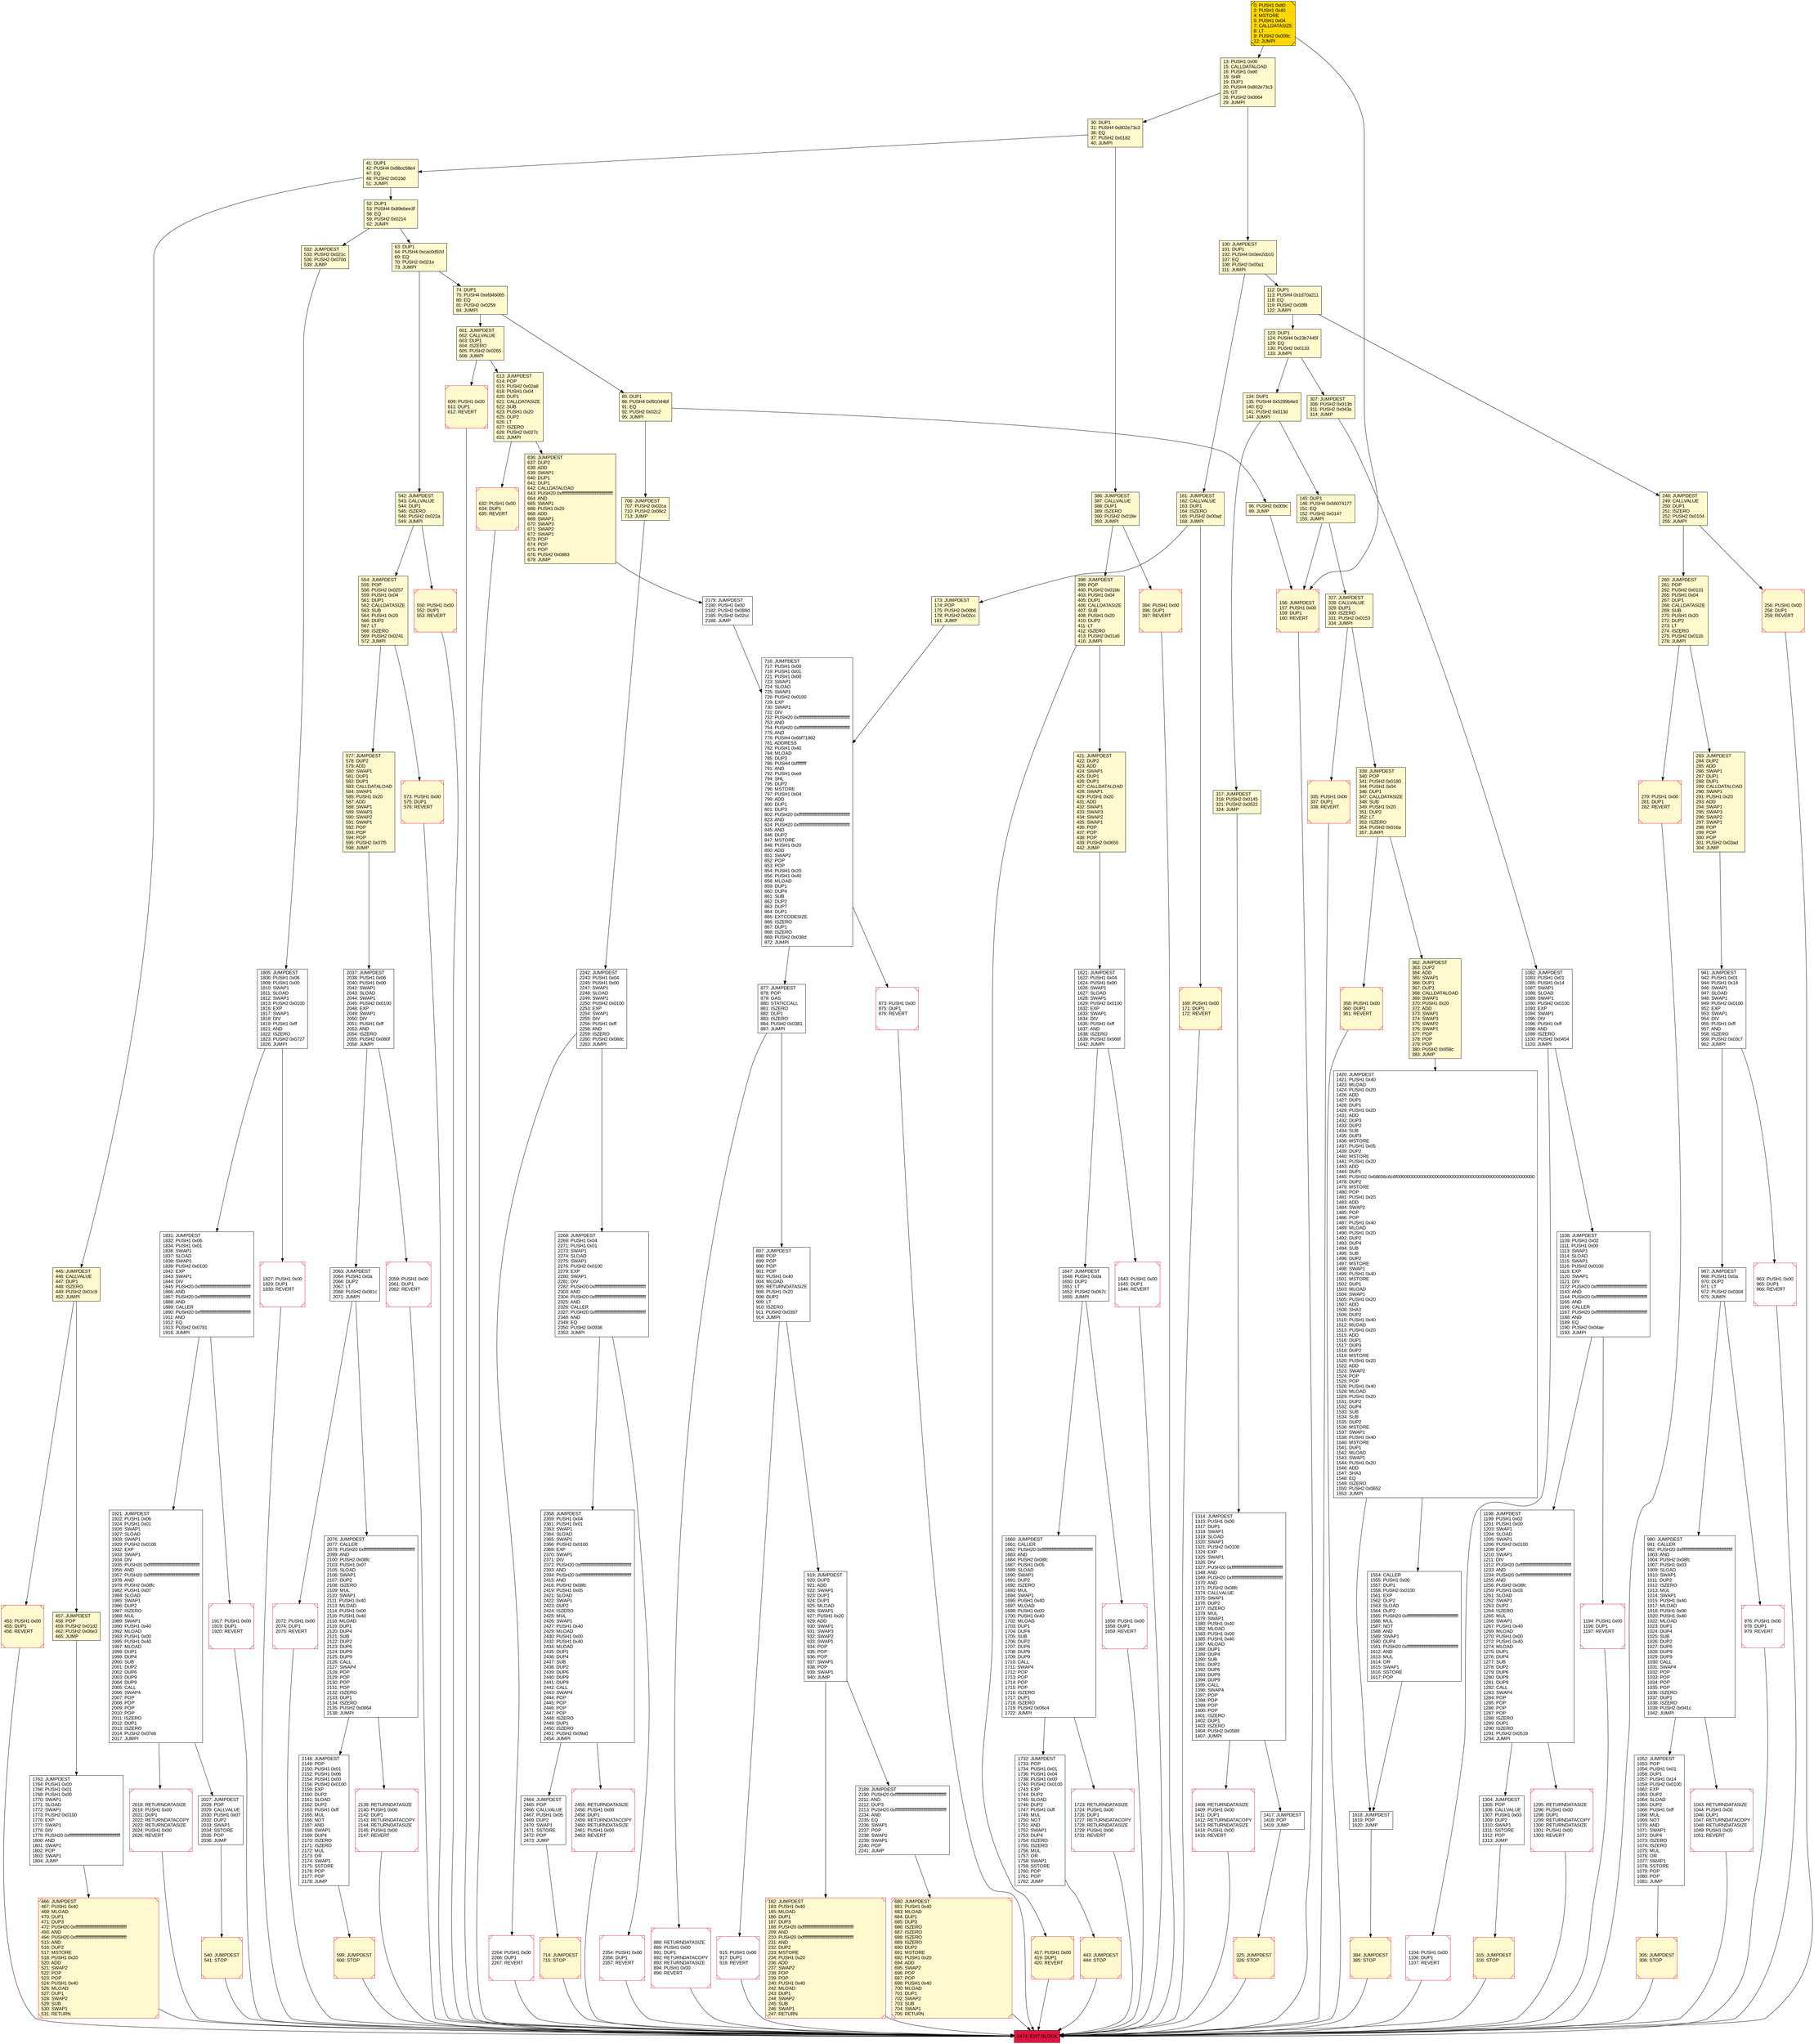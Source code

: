digraph G {
bgcolor=transparent rankdir=UD;
node [shape=box style=filled color=black fillcolor=white fontname=arial fontcolor=black];
417 [label="417: PUSH1 0x00\l419: DUP1\l420: REVERT\l" fillcolor=lemonchiffon shape=Msquare color=crimson ];
636 [label="636: JUMPDEST\l637: DUP2\l638: ADD\l639: SWAP1\l640: DUP1\l641: DUP1\l642: CALLDATALOAD\l643: PUSH20 0xffffffffffffffffffffffffffffffffffffffff\l664: AND\l665: SWAP1\l666: PUSH1 0x20\l668: ADD\l669: SWAP1\l670: SWAP3\l671: SWAP2\l672: SWAP1\l673: POP\l674: POP\l675: POP\l676: PUSH2 0x0883\l679: JUMP\l" fillcolor=lemonchiffon ];
2063 [label="2063: JUMPDEST\l2064: PUSH1 0x0a\l2066: DUP2\l2067: LT\l2068: PUSH2 0x081c\l2071: JUMPI\l" ];
169 [label="169: PUSH1 0x00\l171: DUP1\l172: REVERT\l" fillcolor=lemonchiffon shape=Msquare color=crimson ];
1043 [label="1043: RETURNDATASIZE\l1044: PUSH1 0x00\l1046: DUP1\l1047: RETURNDATACOPY\l1048: RETURNDATASIZE\l1049: PUSH1 0x00\l1051: REVERT\l" shape=Msquare color=crimson ];
716 [label="716: JUMPDEST\l717: PUSH1 0x00\l719: PUSH1 0x01\l721: PUSH1 0x00\l723: SWAP1\l724: SLOAD\l725: SWAP1\l726: PUSH2 0x0100\l729: EXP\l730: SWAP1\l731: DIV\l732: PUSH20 0xffffffffffffffffffffffffffffffffffffffff\l753: AND\l754: PUSH20 0xffffffffffffffffffffffffffffffffffffffff\l775: AND\l776: PUSH4 0x6bf71982\l781: ADDRESS\l782: PUSH1 0x40\l784: MLOAD\l785: DUP3\l786: PUSH4 0xffffffff\l791: AND\l792: PUSH1 0xe0\l794: SHL\l795: DUP2\l796: MSTORE\l797: PUSH1 0x04\l799: ADD\l800: DUP1\l801: DUP3\l802: PUSH20 0xffffffffffffffffffffffffffffffffffffffff\l823: AND\l824: PUSH20 0xffffffffffffffffffffffffffffffffffffffff\l845: AND\l846: DUP2\l847: MSTORE\l848: PUSH1 0x20\l850: ADD\l851: SWAP2\l852: POP\l853: POP\l854: PUSH1 0x20\l856: PUSH1 0x40\l858: MLOAD\l859: DUP1\l860: DUP4\l861: SUB\l862: DUP2\l863: DUP7\l864: DUP1\l865: EXTCODESIZE\l866: ISZERO\l867: DUP1\l868: ISZERO\l869: PUSH2 0x036d\l872: JUMPI\l" ];
1194 [label="1194: PUSH1 0x00\l1196: DUP1\l1197: REVERT\l" shape=Msquare color=crimson ];
74 [label="74: DUP1\l75: PUSH4 0xefd46065\l80: EQ\l81: PUSH2 0x0259\l84: JUMPI\l" fillcolor=lemonchiffon ];
398 [label="398: JUMPDEST\l399: POP\l400: PUSH2 0x01bb\l403: PUSH1 0x04\l405: DUP1\l406: CALLDATASIZE\l407: SUB\l408: PUSH1 0x20\l410: DUP2\l411: LT\l412: ISZERO\l413: PUSH2 0x01a5\l416: JUMPI\l" fillcolor=lemonchiffon ];
384 [label="384: JUMPDEST\l385: STOP\l" fillcolor=lemonchiffon shape=Msquare color=crimson ];
877 [label="877: JUMPDEST\l878: POP\l879: GAS\l880: STATICCALL\l881: ISZERO\l882: DUP1\l883: ISZERO\l884: PUSH2 0x0381\l887: JUMPI\l" ];
1295 [label="1295: RETURNDATASIZE\l1296: PUSH1 0x00\l1298: DUP1\l1299: RETURNDATACOPY\l1300: RETURNDATASIZE\l1301: PUSH1 0x00\l1303: REVERT\l" shape=Msquare color=crimson ];
0 [label="0: PUSH1 0x80\l2: PUSH1 0x40\l4: MSTORE\l5: PUSH1 0x04\l7: CALLDATASIZE\l8: LT\l9: PUSH2 0x009c\l12: JUMPI\l" fillcolor=lemonchiffon shape=Msquare fillcolor=gold ];
1314 [label="1314: JUMPDEST\l1315: PUSH1 0x00\l1317: DUP1\l1318: SWAP1\l1319: SLOAD\l1320: SWAP1\l1321: PUSH2 0x0100\l1324: EXP\l1325: SWAP1\l1326: DIV\l1327: PUSH20 0xffffffffffffffffffffffffffffffffffffffff\l1348: AND\l1349: PUSH20 0xffffffffffffffffffffffffffffffffffffffff\l1370: AND\l1371: PUSH2 0x08fc\l1374: CALLVALUE\l1375: SWAP1\l1376: DUP2\l1377: ISZERO\l1378: MUL\l1379: SWAP1\l1380: PUSH1 0x40\l1382: MLOAD\l1383: PUSH1 0x00\l1385: PUSH1 0x40\l1387: MLOAD\l1388: DUP1\l1389: DUP4\l1390: SUB\l1391: DUP2\l1392: DUP6\l1393: DUP9\l1394: DUP9\l1395: CALL\l1396: SWAP4\l1397: POP\l1398: POP\l1399: POP\l1400: POP\l1401: ISZERO\l1402: DUP1\l1403: ISZERO\l1404: PUSH2 0x0589\l1407: JUMPI\l" ];
52 [label="52: DUP1\l53: PUSH4 0x89ebee3f\l58: EQ\l59: PUSH2 0x0214\l62: JUMPI\l" fillcolor=lemonchiffon ];
2268 [label="2268: JUMPDEST\l2269: PUSH1 0x04\l2271: PUSH1 0x01\l2273: SWAP1\l2274: SLOAD\l2275: SWAP1\l2276: PUSH2 0x0100\l2279: EXP\l2280: SWAP1\l2281: DIV\l2282: PUSH20 0xffffffffffffffffffffffffffffffffffffffff\l2303: AND\l2304: PUSH20 0xffffffffffffffffffffffffffffffffffffffff\l2325: AND\l2326: CALLER\l2327: PUSH20 0xffffffffffffffffffffffffffffffffffffffff\l2348: AND\l2349: EQ\l2350: PUSH2 0x0936\l2353: JUMPI\l" ];
967 [label="967: JUMPDEST\l968: PUSH1 0x0a\l970: DUP2\l971: LT\l972: PUSH2 0x03d4\l975: JUMPI\l" ];
1763 [label="1763: JUMPDEST\l1764: PUSH1 0x00\l1766: PUSH1 0x01\l1768: PUSH1 0x00\l1770: SWAP1\l1771: SLOAD\l1772: SWAP1\l1773: PUSH2 0x0100\l1776: EXP\l1777: SWAP1\l1778: DIV\l1779: PUSH20 0xffffffffffffffffffffffffffffffffffffffff\l1800: AND\l1801: SWAP1\l1802: POP\l1803: SWAP1\l1804: JUMP\l" ];
85 [label="85: DUP1\l86: PUSH4 0xf91044bf\l91: EQ\l92: PUSH2 0x02c2\l95: JUMPI\l" fillcolor=lemonchiffon ];
1304 [label="1304: JUMPDEST\l1305: POP\l1306: CALLVALUE\l1307: PUSH1 0x03\l1309: DUP2\l1310: SWAP1\l1311: SSTORE\l1312: POP\l1313: JUMP\l" ];
13 [label="13: PUSH1 0x00\l15: CALLDATALOAD\l16: PUSH1 0xe0\l18: SHR\l19: DUP1\l20: PUSH4 0x802e73c3\l25: GT\l26: PUSH2 0x0064\l29: JUMPI\l" fillcolor=lemonchiffon ];
2076 [label="2076: JUMPDEST\l2077: CALLER\l2078: PUSH20 0xffffffffffffffffffffffffffffffffffffffff\l2099: AND\l2100: PUSH2 0x08fc\l2103: PUSH1 0x07\l2105: SLOAD\l2106: SWAP1\l2107: DUP2\l2108: ISZERO\l2109: MUL\l2110: SWAP1\l2111: PUSH1 0x40\l2113: MLOAD\l2114: PUSH1 0x00\l2116: PUSH1 0x40\l2118: MLOAD\l2119: DUP1\l2120: DUP4\l2121: SUB\l2122: DUP2\l2123: DUP6\l2124: DUP9\l2125: DUP9\l2126: CALL\l2127: SWAP4\l2128: POP\l2129: POP\l2130: POP\l2131: POP\l2132: ISZERO\l2133: DUP1\l2134: ISZERO\l2135: PUSH2 0x0864\l2138: JUMPI\l" ];
386 [label="386: JUMPDEST\l387: CALLVALUE\l388: DUP1\l389: ISZERO\l390: PUSH2 0x018e\l393: JUMPI\l" fillcolor=lemonchiffon ];
394 [label="394: PUSH1 0x00\l396: DUP1\l397: REVERT\l" fillcolor=lemonchiffon shape=Msquare color=crimson ];
1805 [label="1805: JUMPDEST\l1806: PUSH1 0x06\l1808: PUSH1 0x00\l1810: SWAP1\l1811: SLOAD\l1812: SWAP1\l1813: PUSH2 0x0100\l1816: EXP\l1817: SWAP1\l1818: DIV\l1819: PUSH1 0xff\l1821: AND\l1822: ISZERO\l1823: PUSH2 0x0727\l1826: JUMPI\l" ];
1198 [label="1198: JUMPDEST\l1199: PUSH1 0x02\l1201: PUSH1 0x00\l1203: SWAP1\l1204: SLOAD\l1205: SWAP1\l1206: PUSH2 0x0100\l1209: EXP\l1210: SWAP1\l1211: DIV\l1212: PUSH20 0xffffffffffffffffffffffffffffffffffffffff\l1233: AND\l1234: PUSH20 0xffffffffffffffffffffffffffffffffffffffff\l1255: AND\l1256: PUSH2 0x08fc\l1259: PUSH1 0x03\l1261: SLOAD\l1262: SWAP1\l1263: DUP2\l1264: ISZERO\l1265: MUL\l1266: SWAP1\l1267: PUSH1 0x40\l1269: MLOAD\l1270: PUSH1 0x00\l1272: PUSH1 0x40\l1274: MLOAD\l1275: DUP1\l1276: DUP4\l1277: SUB\l1278: DUP2\l1279: DUP6\l1280: DUP9\l1281: DUP9\l1282: CALL\l1283: SWAP4\l1284: POP\l1285: POP\l1286: POP\l1287: POP\l1288: ISZERO\l1289: DUP1\l1290: ISZERO\l1291: PUSH2 0x0518\l1294: JUMPI\l" ];
443 [label="443: JUMPDEST\l444: STOP\l" fillcolor=lemonchiffon shape=Msquare color=crimson ];
915 [label="915: PUSH1 0x00\l917: DUP1\l918: REVERT\l" shape=Msquare color=crimson ];
1660 [label="1660: JUMPDEST\l1661: CALLER\l1662: PUSH20 0xffffffffffffffffffffffffffffffffffffffff\l1683: AND\l1684: PUSH2 0x08fc\l1687: PUSH1 0x05\l1689: SLOAD\l1690: SWAP1\l1691: DUP2\l1692: ISZERO\l1693: MUL\l1694: SWAP1\l1695: PUSH1 0x40\l1697: MLOAD\l1698: PUSH1 0x00\l1700: PUSH1 0x40\l1702: MLOAD\l1703: DUP1\l1704: DUP4\l1705: SUB\l1706: DUP2\l1707: DUP6\l1708: DUP9\l1709: DUP9\l1710: CALL\l1711: SWAP4\l1712: POP\l1713: POP\l1714: POP\l1715: POP\l1716: ISZERO\l1717: DUP1\l1718: ISZERO\l1719: PUSH2 0x06c4\l1722: JUMPI\l" ];
601 [label="601: JUMPDEST\l602: CALLVALUE\l603: DUP1\l604: ISZERO\l605: PUSH2 0x0265\l608: JUMPI\l" fillcolor=lemonchiffon ];
362 [label="362: JUMPDEST\l363: DUP2\l364: ADD\l365: SWAP1\l366: DUP1\l367: DUP1\l368: CALLDATALOAD\l369: SWAP1\l370: PUSH1 0x20\l372: ADD\l373: SWAP1\l374: SWAP3\l375: SWAP2\l376: SWAP1\l377: POP\l378: POP\l379: POP\l380: PUSH2 0x058c\l383: JUMP\l" fillcolor=lemonchiffon ];
1621 [label="1621: JUMPDEST\l1622: PUSH1 0x04\l1624: PUSH1 0x00\l1626: SWAP1\l1627: SLOAD\l1628: SWAP1\l1629: PUSH2 0x0100\l1632: EXP\l1633: SWAP1\l1634: DIV\l1635: PUSH1 0xff\l1637: AND\l1638: ISZERO\l1639: PUSH2 0x066f\l1642: JUMPI\l" ];
1921 [label="1921: JUMPDEST\l1922: PUSH1 0x06\l1924: PUSH1 0x01\l1926: SWAP1\l1927: SLOAD\l1928: SWAP1\l1929: PUSH2 0x0100\l1932: EXP\l1933: SWAP1\l1934: DIV\l1935: PUSH20 0xffffffffffffffffffffffffffffffffffffffff\l1956: AND\l1957: PUSH20 0xffffffffffffffffffffffffffffffffffffffff\l1978: AND\l1979: PUSH2 0x08fc\l1982: PUSH1 0x07\l1984: SLOAD\l1985: SWAP1\l1986: DUP2\l1987: ISZERO\l1988: MUL\l1989: SWAP1\l1990: PUSH1 0x40\l1992: MLOAD\l1993: PUSH1 0x00\l1995: PUSH1 0x40\l1997: MLOAD\l1998: DUP1\l1999: DUP4\l2000: SUB\l2001: DUP2\l2002: DUP6\l2003: DUP9\l2004: DUP9\l2005: CALL\l2006: SWAP4\l2007: POP\l2008: POP\l2009: POP\l2010: POP\l2011: ISZERO\l2012: DUP1\l2013: ISZERO\l2014: PUSH2 0x07eb\l2017: JUMPI\l" ];
260 [label="260: JUMPDEST\l261: POP\l262: PUSH2 0x0131\l265: PUSH1 0x04\l267: DUP1\l268: CALLDATASIZE\l269: SUB\l270: PUSH1 0x20\l272: DUP2\l273: LT\l274: ISZERO\l275: PUSH2 0x011b\l278: JUMPI\l" fillcolor=lemonchiffon ];
2139 [label="2139: RETURNDATASIZE\l2140: PUSH1 0x00\l2142: DUP1\l2143: RETURNDATACOPY\l2144: RETURNDATASIZE\l2145: PUSH1 0x00\l2147: REVERT\l" shape=Msquare color=crimson ];
897 [label="897: JUMPDEST\l898: POP\l899: POP\l900: POP\l901: POP\l902: PUSH1 0x40\l904: MLOAD\l905: RETURNDATASIZE\l906: PUSH1 0x20\l908: DUP2\l909: LT\l910: ISZERO\l911: PUSH2 0x0397\l914: JUMPI\l" ];
283 [label="283: JUMPDEST\l284: DUP2\l285: ADD\l286: SWAP1\l287: DUP1\l288: DUP1\l289: CALLDATALOAD\l290: SWAP1\l291: PUSH1 0x20\l293: ADD\l294: SWAP1\l295: SWAP3\l296: SWAP2\l297: SWAP1\l298: POP\l299: POP\l300: POP\l301: PUSH2 0x03ad\l304: JUMP\l" fillcolor=lemonchiffon ];
2242 [label="2242: JUMPDEST\l2243: PUSH1 0x04\l2245: PUSH1 0x00\l2247: SWAP1\l2248: SLOAD\l2249: SWAP1\l2250: PUSH2 0x0100\l2253: EXP\l2254: SWAP1\l2255: DIV\l2256: PUSH1 0xff\l2258: AND\l2259: ISZERO\l2260: PUSH2 0x08dc\l2263: JUMPI\l" ];
2189 [label="2189: JUMPDEST\l2190: PUSH20 0xffffffffffffffffffffffffffffffffffffffff\l2211: AND\l2212: DUP3\l2213: PUSH20 0xffffffffffffffffffffffffffffffffffffffff\l2234: AND\l2235: EQ\l2236: SWAP1\l2237: POP\l2238: SWAP2\l2239: SWAP1\l2240: POP\l2241: JUMP\l" ];
1082 [label="1082: JUMPDEST\l1083: PUSH1 0x01\l1085: PUSH1 0x14\l1087: SWAP1\l1088: SLOAD\l1089: SWAP1\l1090: PUSH2 0x0100\l1093: EXP\l1094: SWAP1\l1095: DIV\l1096: PUSH1 0xff\l1098: AND\l1099: ISZERO\l1100: PUSH2 0x0454\l1103: JUMPI\l" ];
123 [label="123: DUP1\l124: PUSH4 0x23b7445f\l129: EQ\l130: PUSH2 0x0133\l133: JUMPI\l" fillcolor=lemonchiffon ];
714 [label="714: JUMPDEST\l715: STOP\l" fillcolor=lemonchiffon shape=Msquare color=crimson ];
706 [label="706: JUMPDEST\l707: PUSH2 0x02ca\l710: PUSH2 0x08c2\l713: JUMP\l" fillcolor=lemonchiffon ];
963 [label="963: PUSH1 0x00\l965: DUP1\l966: REVERT\l" shape=Msquare color=crimson ];
248 [label="248: JUMPDEST\l249: CALLVALUE\l250: DUP1\l251: ISZERO\l252: PUSH2 0x0104\l255: JUMPI\l" fillcolor=lemonchiffon ];
888 [label="888: RETURNDATASIZE\l889: PUSH1 0x00\l891: DUP1\l892: RETURNDATACOPY\l893: RETURNDATASIZE\l894: PUSH1 0x00\l896: REVERT\l" shape=Msquare color=crimson ];
453 [label="453: PUSH1 0x00\l455: DUP1\l456: REVERT\l" fillcolor=lemonchiffon shape=Msquare color=crimson ];
161 [label="161: JUMPDEST\l162: CALLVALUE\l163: DUP1\l164: ISZERO\l165: PUSH2 0x00ad\l168: JUMPI\l" fillcolor=lemonchiffon ];
554 [label="554: JUMPDEST\l555: POP\l556: PUSH2 0x0257\l559: PUSH1 0x04\l561: DUP1\l562: CALLDATASIZE\l563: SUB\l564: PUSH1 0x20\l566: DUP2\l567: LT\l568: ISZERO\l569: PUSH2 0x0241\l572: JUMPI\l" fillcolor=lemonchiffon ];
134 [label="134: DUP1\l135: PUSH4 0x5289b4e3\l140: EQ\l141: PUSH2 0x013d\l144: JUMPI\l" fillcolor=lemonchiffon ];
919 [label="919: JUMPDEST\l920: DUP2\l921: ADD\l922: SWAP1\l923: DUP1\l924: DUP1\l925: MLOAD\l926: SWAP1\l927: PUSH1 0x20\l929: ADD\l930: SWAP1\l931: SWAP3\l932: SWAP2\l933: SWAP1\l934: POP\l935: POP\l936: POP\l937: SWAP1\l938: POP\l939: SWAP1\l940: JUMP\l" ];
976 [label="976: PUSH1 0x00\l978: DUP1\l979: REVERT\l" shape=Msquare color=crimson ];
1618 [label="1618: JUMPDEST\l1619: POP\l1620: JUMP\l" ];
457 [label="457: JUMPDEST\l458: POP\l459: PUSH2 0x01d2\l462: PUSH2 0x06e3\l465: JUMP\l" fillcolor=lemonchiffon ];
2264 [label="2264: PUSH1 0x00\l2266: DUP1\l2267: REVERT\l" shape=Msquare color=crimson ];
2027 [label="2027: JUMPDEST\l2028: POP\l2029: CALLVALUE\l2030: PUSH1 0x07\l2032: DUP2\l2033: SWAP1\l2034: SSTORE\l2035: POP\l2036: JUMP\l" ];
542 [label="542: JUMPDEST\l543: CALLVALUE\l544: DUP1\l545: ISZERO\l546: PUSH2 0x022a\l549: JUMPI\l" fillcolor=lemonchiffon ];
466 [label="466: JUMPDEST\l467: PUSH1 0x40\l469: MLOAD\l470: DUP1\l471: DUP3\l472: PUSH20 0xffffffffffffffffffffffffffffffffffffffff\l493: AND\l494: PUSH20 0xffffffffffffffffffffffffffffffffffffffff\l515: AND\l516: DUP2\l517: MSTORE\l518: PUSH1 0x20\l520: ADD\l521: SWAP2\l522: POP\l523: POP\l524: PUSH1 0x40\l526: MLOAD\l527: DUP1\l528: SWAP2\l529: SUB\l530: SWAP1\l531: RETURN\l" fillcolor=lemonchiffon shape=Msquare color=crimson ];
1827 [label="1827: PUSH1 0x00\l1829: DUP1\l1830: REVERT\l" shape=Msquare color=crimson ];
550 [label="550: PUSH1 0x00\l552: DUP1\l553: REVERT\l" fillcolor=lemonchiffon shape=Msquare color=crimson ];
540 [label="540: JUMPDEST\l541: STOP\l" fillcolor=lemonchiffon shape=Msquare color=crimson ];
2179 [label="2179: JUMPDEST\l2180: PUSH1 0x00\l2182: PUSH2 0x088d\l2185: PUSH2 0x02cc\l2188: JUMP\l" ];
1831 [label="1831: JUMPDEST\l1832: PUSH1 0x06\l1834: PUSH1 0x01\l1836: SWAP1\l1837: SLOAD\l1838: SWAP1\l1839: PUSH2 0x0100\l1842: EXP\l1843: SWAP1\l1844: DIV\l1845: PUSH20 0xffffffffffffffffffffffffffffffffffffffff\l1866: AND\l1867: PUSH20 0xffffffffffffffffffffffffffffffffffffffff\l1888: AND\l1889: CALLER\l1890: PUSH20 0xffffffffffffffffffffffffffffffffffffffff\l1911: AND\l1912: EQ\l1913: PUSH2 0x0781\l1916: JUMPI\l" ];
2455 [label="2455: RETURNDATASIZE\l2456: PUSH1 0x00\l2458: DUP1\l2459: RETURNDATACOPY\l2460: RETURNDATASIZE\l2461: PUSH1 0x00\l2463: REVERT\l" shape=Msquare color=crimson ];
307 [label="307: JUMPDEST\l308: PUSH2 0x013b\l311: PUSH2 0x043a\l314: JUMP\l" fillcolor=lemonchiffon ];
2354 [label="2354: PUSH1 0x00\l2356: DUP1\l2357: REVERT\l" shape=Msquare color=crimson ];
680 [label="680: JUMPDEST\l681: PUSH1 0x40\l683: MLOAD\l684: DUP1\l685: DUP3\l686: ISZERO\l687: ISZERO\l688: ISZERO\l689: ISZERO\l690: DUP2\l691: MSTORE\l692: PUSH1 0x20\l694: ADD\l695: SWAP2\l696: POP\l697: POP\l698: PUSH1 0x40\l700: MLOAD\l701: DUP1\l702: SWAP2\l703: SUB\l704: SWAP1\l705: RETURN\l" fillcolor=lemonchiffon shape=Msquare color=crimson ];
1420 [label="1420: JUMPDEST\l1421: PUSH1 0x40\l1423: MLOAD\l1424: PUSH1 0x20\l1426: ADD\l1427: DUP1\l1428: DUP1\l1429: PUSH1 0x20\l1431: ADD\l1432: DUP3\l1433: DUP2\l1434: SUB\l1435: DUP3\l1436: MSTORE\l1437: PUSH1 0x05\l1439: DUP2\l1440: MSTORE\l1441: PUSH1 0x20\l1443: ADD\l1444: DUP1\l1445: PUSH32 0x68656c6c6f000000000000000000000000000000000000000000000000000000\l1478: DUP2\l1479: MSTORE\l1480: POP\l1481: PUSH1 0x20\l1483: ADD\l1484: SWAP2\l1485: POP\l1486: POP\l1487: PUSH1 0x40\l1489: MLOAD\l1490: PUSH1 0x20\l1492: DUP2\l1493: DUP4\l1494: SUB\l1495: SUB\l1496: DUP2\l1497: MSTORE\l1498: SWAP1\l1499: PUSH1 0x40\l1501: MSTORE\l1502: DUP1\l1503: MLOAD\l1504: SWAP1\l1505: PUSH1 0x20\l1507: ADD\l1508: SHA3\l1509: DUP2\l1510: PUSH1 0x40\l1512: MLOAD\l1513: PUSH1 0x20\l1515: ADD\l1516: DUP1\l1517: DUP3\l1518: DUP2\l1519: MSTORE\l1520: PUSH1 0x20\l1522: ADD\l1523: SWAP2\l1524: POP\l1525: POP\l1526: PUSH1 0x40\l1528: MLOAD\l1529: PUSH1 0x20\l1531: DUP2\l1532: DUP4\l1533: SUB\l1534: SUB\l1535: DUP2\l1536: MSTORE\l1537: SWAP1\l1538: PUSH1 0x40\l1540: MSTORE\l1541: DUP1\l1542: MLOAD\l1543: SWAP1\l1544: PUSH1 0x20\l1546: ADD\l1547: SHA3\l1548: EQ\l1549: ISZERO\l1550: PUSH2 0x0652\l1553: JUMPI\l" ];
156 [label="156: JUMPDEST\l157: PUSH1 0x00\l159: DUP1\l160: REVERT\l" fillcolor=lemonchiffon shape=Msquare color=crimson ];
1408 [label="1408: RETURNDATASIZE\l1409: PUSH1 0x00\l1411: DUP1\l1412: RETURNDATACOPY\l1413: RETURNDATASIZE\l1414: PUSH1 0x00\l1416: REVERT\l" shape=Msquare color=crimson ];
573 [label="573: PUSH1 0x00\l575: DUP1\l576: REVERT\l" fillcolor=lemonchiffon shape=Msquare color=crimson ];
1554 [label="1554: CALLER\l1555: PUSH1 0x00\l1557: DUP1\l1558: PUSH2 0x0100\l1561: EXP\l1562: DUP2\l1563: SLOAD\l1564: DUP2\l1565: PUSH20 0xffffffffffffffffffffffffffffffffffffffff\l1586: MUL\l1587: NOT\l1588: AND\l1589: SWAP1\l1590: DUP4\l1591: PUSH20 0xffffffffffffffffffffffffffffffffffffffff\l1612: AND\l1613: MUL\l1614: OR\l1615: SWAP1\l1616: SSTORE\l1617: POP\l" ];
100 [label="100: JUMPDEST\l101: DUP1\l102: PUSH4 0x0ee2cb10\l107: EQ\l108: PUSH2 0x00a1\l111: JUMPI\l" fillcolor=lemonchiffon ];
145 [label="145: DUP1\l146: PUSH4 0x56074177\l151: EQ\l152: PUSH2 0x0147\l155: JUMPI\l" fillcolor=lemonchiffon ];
1723 [label="1723: RETURNDATASIZE\l1724: PUSH1 0x00\l1726: DUP1\l1727: RETURNDATACOPY\l1728: RETURNDATASIZE\l1729: PUSH1 0x00\l1731: REVERT\l" shape=Msquare color=crimson ];
256 [label="256: PUSH1 0x00\l258: DUP1\l259: REVERT\l" fillcolor=lemonchiffon shape=Msquare color=crimson ];
1647 [label="1647: JUMPDEST\l1648: PUSH1 0x0a\l1650: DUP2\l1651: LT\l1652: PUSH2 0x067c\l1655: JUMPI\l" ];
305 [label="305: JUMPDEST\l306: STOP\l" fillcolor=lemonchiffon shape=Msquare color=crimson ];
2474 [label="2474: EXIT BLOCK\l" fillcolor=crimson ];
2059 [label="2059: PUSH1 0x00\l2061: DUP1\l2062: REVERT\l" shape=Msquare color=crimson ];
421 [label="421: JUMPDEST\l422: DUP2\l423: ADD\l424: SWAP1\l425: DUP1\l426: DUP1\l427: CALLDATALOAD\l428: SWAP1\l429: PUSH1 0x20\l431: ADD\l432: SWAP1\l433: SWAP3\l434: SWAP2\l435: SWAP1\l436: POP\l437: POP\l438: POP\l439: PUSH2 0x0655\l442: JUMP\l" fillcolor=lemonchiffon ];
445 [label="445: JUMPDEST\l446: CALLVALUE\l447: DUP1\l448: ISZERO\l449: PUSH2 0x01c9\l452: JUMPI\l" fillcolor=lemonchiffon ];
1417 [label="1417: JUMPDEST\l1418: POP\l1419: JUMP\l" ];
315 [label="315: JUMPDEST\l316: STOP\l" fillcolor=lemonchiffon shape=Msquare color=crimson ];
339 [label="339: JUMPDEST\l340: POP\l341: PUSH2 0x0180\l344: PUSH1 0x04\l346: DUP1\l347: CALLDATASIZE\l348: SUB\l349: PUSH1 0x20\l351: DUP2\l352: LT\l353: ISZERO\l354: PUSH2 0x016a\l357: JUMPI\l" fillcolor=lemonchiffon ];
279 [label="279: PUSH1 0x00\l281: DUP1\l282: REVERT\l" fillcolor=lemonchiffon shape=Msquare color=crimson ];
2072 [label="2072: PUSH1 0x00\l2074: DUP1\l2075: REVERT\l" shape=Msquare color=crimson ];
327 [label="327: JUMPDEST\l328: CALLVALUE\l329: DUP1\l330: ISZERO\l331: PUSH2 0x0153\l334: JUMPI\l" fillcolor=lemonchiffon ];
96 [label="96: PUSH2 0x009c\l99: JUMP\l" fillcolor=lemonchiffon ];
609 [label="609: PUSH1 0x00\l611: DUP1\l612: REVERT\l" fillcolor=lemonchiffon shape=Msquare color=crimson ];
532 [label="532: JUMPDEST\l533: PUSH2 0x021c\l536: PUSH2 0x070d\l539: JUMP\l" fillcolor=lemonchiffon ];
577 [label="577: JUMPDEST\l578: DUP2\l579: ADD\l580: SWAP1\l581: DUP1\l582: DUP1\l583: CALLDATALOAD\l584: SWAP1\l585: PUSH1 0x20\l587: ADD\l588: SWAP1\l589: SWAP3\l590: SWAP2\l591: SWAP1\l592: POP\l593: POP\l594: POP\l595: PUSH2 0x07f5\l598: JUMP\l" fillcolor=lemonchiffon ];
599 [label="599: JUMPDEST\l600: STOP\l" fillcolor=lemonchiffon shape=Msquare color=crimson ];
2464 [label="2464: JUMPDEST\l2465: POP\l2466: CALLVALUE\l2467: PUSH1 0x05\l2469: DUP2\l2470: SWAP1\l2471: SSTORE\l2472: POP\l2473: JUMP\l" ];
41 [label="41: DUP1\l42: PUSH4 0x88cc58e4\l47: EQ\l48: PUSH2 0x01bd\l51: JUMPI\l" fillcolor=lemonchiffon ];
2148 [label="2148: JUMPDEST\l2149: POP\l2150: PUSH1 0x01\l2152: PUSH1 0x06\l2154: PUSH1 0x00\l2156: PUSH2 0x0100\l2159: EXP\l2160: DUP2\l2161: SLOAD\l2162: DUP2\l2163: PUSH1 0xff\l2165: MUL\l2166: NOT\l2167: AND\l2168: SWAP1\l2169: DUP4\l2170: ISZERO\l2171: ISZERO\l2172: MUL\l2173: OR\l2174: SWAP1\l2175: SSTORE\l2176: POP\l2177: POP\l2178: JUMP\l" ];
358 [label="358: PUSH1 0x00\l360: DUP1\l361: REVERT\l" fillcolor=lemonchiffon shape=Msquare color=crimson ];
613 [label="613: JUMPDEST\l614: POP\l615: PUSH2 0x02a8\l618: PUSH1 0x04\l620: DUP1\l621: CALLDATASIZE\l622: SUB\l623: PUSH1 0x20\l625: DUP2\l626: LT\l627: ISZERO\l628: PUSH2 0x027c\l631: JUMPI\l" fillcolor=lemonchiffon ];
873 [label="873: PUSH1 0x00\l875: DUP1\l876: REVERT\l" shape=Msquare color=crimson ];
1643 [label="1643: PUSH1 0x00\l1645: DUP1\l1646: REVERT\l" shape=Msquare color=crimson ];
173 [label="173: JUMPDEST\l174: POP\l175: PUSH2 0x00b6\l178: PUSH2 0x02cc\l181: JUMP\l" fillcolor=lemonchiffon ];
325 [label="325: JUMPDEST\l326: STOP\l" fillcolor=lemonchiffon shape=Msquare color=crimson ];
63 [label="63: DUP1\l64: PUSH4 0xcac0d92d\l69: EQ\l70: PUSH2 0x021e\l73: JUMPI\l" fillcolor=lemonchiffon ];
941 [label="941: JUMPDEST\l942: PUSH1 0x01\l944: PUSH1 0x14\l946: SWAP1\l947: SLOAD\l948: SWAP1\l949: PUSH2 0x0100\l952: EXP\l953: SWAP1\l954: DIV\l955: PUSH1 0xff\l957: AND\l958: ISZERO\l959: PUSH2 0x03c7\l962: JUMPI\l" ];
632 [label="632: PUSH1 0x00\l634: DUP1\l635: REVERT\l" fillcolor=lemonchiffon shape=Msquare color=crimson ];
1656 [label="1656: PUSH1 0x00\l1658: DUP1\l1659: REVERT\l" shape=Msquare color=crimson ];
112 [label="112: DUP1\l113: PUSH4 0x1d70a211\l118: EQ\l119: PUSH2 0x00f8\l122: JUMPI\l" fillcolor=lemonchiffon ];
980 [label="980: JUMPDEST\l981: CALLER\l982: PUSH20 0xffffffffffffffffffffffffffffffffffffffff\l1003: AND\l1004: PUSH2 0x08fc\l1007: PUSH1 0x03\l1009: SLOAD\l1010: SWAP1\l1011: DUP2\l1012: ISZERO\l1013: MUL\l1014: SWAP1\l1015: PUSH1 0x40\l1017: MLOAD\l1018: PUSH1 0x00\l1020: PUSH1 0x40\l1022: MLOAD\l1023: DUP1\l1024: DUP4\l1025: SUB\l1026: DUP2\l1027: DUP6\l1028: DUP9\l1029: DUP9\l1030: CALL\l1031: SWAP4\l1032: POP\l1033: POP\l1034: POP\l1035: POP\l1036: ISZERO\l1037: DUP1\l1038: ISZERO\l1039: PUSH2 0x041c\l1042: JUMPI\l" ];
1917 [label="1917: PUSH1 0x00\l1919: DUP1\l1920: REVERT\l" shape=Msquare color=crimson ];
1052 [label="1052: JUMPDEST\l1053: POP\l1054: PUSH1 0x01\l1056: DUP1\l1057: PUSH1 0x14\l1059: PUSH2 0x0100\l1062: EXP\l1063: DUP2\l1064: SLOAD\l1065: DUP2\l1066: PUSH1 0xff\l1068: MUL\l1069: NOT\l1070: AND\l1071: SWAP1\l1072: DUP4\l1073: ISZERO\l1074: ISZERO\l1075: MUL\l1076: OR\l1077: SWAP1\l1078: SSTORE\l1079: POP\l1080: POP\l1081: JUMP\l" ];
317 [label="317: JUMPDEST\l318: PUSH2 0x0145\l321: PUSH2 0x0522\l324: JUMP\l" fillcolor=lemonchiffon ];
182 [label="182: JUMPDEST\l183: PUSH1 0x40\l185: MLOAD\l186: DUP1\l187: DUP3\l188: PUSH20 0xffffffffffffffffffffffffffffffffffffffff\l209: AND\l210: PUSH20 0xffffffffffffffffffffffffffffffffffffffff\l231: AND\l232: DUP2\l233: MSTORE\l234: PUSH1 0x20\l236: ADD\l237: SWAP2\l238: POP\l239: POP\l240: PUSH1 0x40\l242: MLOAD\l243: DUP1\l244: SWAP2\l245: SUB\l246: SWAP1\l247: RETURN\l" fillcolor=lemonchiffon shape=Msquare color=crimson ];
30 [label="30: DUP1\l31: PUSH4 0x802e73c3\l36: EQ\l37: PUSH2 0x0182\l40: JUMPI\l" fillcolor=lemonchiffon ];
335 [label="335: PUSH1 0x00\l337: DUP1\l338: REVERT\l" fillcolor=lemonchiffon shape=Msquare color=crimson ];
1104 [label="1104: PUSH1 0x00\l1106: DUP1\l1107: REVERT\l" shape=Msquare color=crimson ];
1732 [label="1732: JUMPDEST\l1733: POP\l1734: PUSH1 0x01\l1736: PUSH1 0x04\l1738: PUSH1 0x00\l1740: PUSH2 0x0100\l1743: EXP\l1744: DUP2\l1745: SLOAD\l1746: DUP2\l1747: PUSH1 0xff\l1749: MUL\l1750: NOT\l1751: AND\l1752: SWAP1\l1753: DUP4\l1754: ISZERO\l1755: ISZERO\l1756: MUL\l1757: OR\l1758: SWAP1\l1759: SSTORE\l1760: POP\l1761: POP\l1762: JUMP\l" ];
2037 [label="2037: JUMPDEST\l2038: PUSH1 0x06\l2040: PUSH1 0x00\l2042: SWAP1\l2043: SLOAD\l2044: SWAP1\l2045: PUSH2 0x0100\l2048: EXP\l2049: SWAP1\l2050: DIV\l2051: PUSH1 0xff\l2053: AND\l2054: ISZERO\l2055: PUSH2 0x080f\l2058: JUMPI\l" ];
2018 [label="2018: RETURNDATASIZE\l2019: PUSH1 0x00\l2021: DUP1\l2022: RETURNDATACOPY\l2023: RETURNDATASIZE\l2024: PUSH1 0x00\l2026: REVERT\l" shape=Msquare color=crimson ];
2358 [label="2358: JUMPDEST\l2359: PUSH1 0x04\l2361: PUSH1 0x01\l2363: SWAP1\l2364: SLOAD\l2365: SWAP1\l2366: PUSH2 0x0100\l2369: EXP\l2370: SWAP1\l2371: DIV\l2372: PUSH20 0xffffffffffffffffffffffffffffffffffffffff\l2393: AND\l2394: PUSH20 0xffffffffffffffffffffffffffffffffffffffff\l2415: AND\l2416: PUSH2 0x08fc\l2419: PUSH1 0x05\l2421: SLOAD\l2422: SWAP1\l2423: DUP2\l2424: ISZERO\l2425: MUL\l2426: SWAP1\l2427: PUSH1 0x40\l2429: MLOAD\l2430: PUSH1 0x00\l2432: PUSH1 0x40\l2434: MLOAD\l2435: DUP1\l2436: DUP4\l2437: SUB\l2438: DUP2\l2439: DUP6\l2440: DUP9\l2441: DUP9\l2442: CALL\l2443: SWAP4\l2444: POP\l2445: POP\l2446: POP\l2447: POP\l2448: ISZERO\l2449: DUP1\l2450: ISZERO\l2451: PUSH2 0x09a0\l2454: JUMPI\l" ];
1108 [label="1108: JUMPDEST\l1109: PUSH1 0x02\l1111: PUSH1 0x00\l1113: SWAP1\l1114: SLOAD\l1115: SWAP1\l1116: PUSH2 0x0100\l1119: EXP\l1120: SWAP1\l1121: DIV\l1122: PUSH20 0xffffffffffffffffffffffffffffffffffffffff\l1143: AND\l1144: PUSH20 0xffffffffffffffffffffffffffffffffffffffff\l1165: AND\l1166: CALLER\l1167: PUSH20 0xffffffffffffffffffffffffffffffffffffffff\l1188: AND\l1189: EQ\l1190: PUSH2 0x04ae\l1193: JUMPI\l" ];
386 -> 394;
2059 -> 2474;
315 -> 2474;
2148 -> 599;
542 -> 550;
145 -> 156;
1420 -> 1554;
327 -> 339;
1198 -> 1304;
1723 -> 2474;
256 -> 2474;
260 -> 283;
305 -> 2474;
398 -> 417;
2072 -> 2474;
279 -> 2474;
716 -> 877;
613 -> 632;
540 -> 2474;
248 -> 260;
145 -> 327;
96 -> 156;
2455 -> 2474;
1827 -> 2474;
2063 -> 2076;
74 -> 85;
466 -> 2474;
897 -> 919;
550 -> 2474;
30 -> 41;
706 -> 2242;
0 -> 13;
1408 -> 2474;
156 -> 2474;
123 -> 134;
74 -> 601;
573 -> 2474;
919 -> 2189;
2242 -> 2264;
2358 -> 2464;
2354 -> 2474;
577 -> 2037;
1198 -> 1295;
386 -> 398;
980 -> 1052;
680 -> 2474;
1921 -> 2027;
85 -> 706;
100 -> 112;
335 -> 2474;
1052 -> 305;
182 -> 2474;
877 -> 897;
1831 -> 1917;
2018 -> 2474;
2037 -> 2059;
2242 -> 2268;
63 -> 542;
327 -> 335;
457 -> 1763;
1104 -> 2474;
1643 -> 2474;
1618 -> 384;
873 -> 2474;
161 -> 169;
2076 -> 2139;
41 -> 445;
599 -> 2474;
609 -> 2474;
967 -> 976;
358 -> 2474;
632 -> 2474;
1656 -> 2474;
339 -> 358;
897 -> 915;
1917 -> 2474;
877 -> 888;
2358 -> 2455;
1647 -> 1656;
325 -> 2474;
1417 -> 325;
112 -> 123;
394 -> 2474;
2179 -> 716;
443 -> 2474;
339 -> 362;
636 -> 2179;
2268 -> 2354;
919 -> 182;
1304 -> 315;
134 -> 317;
1314 -> 1408;
0 -> 156;
421 -> 1621;
1660 -> 1723;
283 -> 941;
1647 -> 1660;
915 -> 2474;
85 -> 96;
2464 -> 714;
1621 -> 1647;
1194 -> 2474;
1805 -> 1831;
169 -> 2474;
1043 -> 2474;
1763 -> 466;
1082 -> 1108;
161 -> 173;
417 -> 2474;
1082 -> 1104;
362 -> 1420;
554 -> 577;
1805 -> 1827;
1831 -> 1921;
13 -> 100;
1314 -> 1417;
112 -> 248;
941 -> 963;
398 -> 421;
2063 -> 2072;
384 -> 2474;
1295 -> 2474;
1660 -> 1732;
30 -> 386;
716 -> 873;
967 -> 980;
248 -> 256;
173 -> 716;
941 -> 967;
613 -> 636;
1921 -> 2018;
123 -> 307;
445 -> 453;
963 -> 2474;
307 -> 1082;
888 -> 2474;
13 -> 30;
52 -> 63;
2189 -> 680;
453 -> 2474;
1108 -> 1198;
2264 -> 2474;
980 -> 1043;
445 -> 457;
1732 -> 443;
52 -> 532;
63 -> 74;
976 -> 2474;
41 -> 52;
1420 -> 1618;
2268 -> 2358;
1554 -> 1618;
2139 -> 2474;
542 -> 554;
2076 -> 2148;
532 -> 1805;
554 -> 573;
134 -> 145;
714 -> 2474;
1621 -> 1643;
100 -> 161;
317 -> 1314;
1108 -> 1194;
2027 -> 540;
260 -> 279;
601 -> 609;
2037 -> 2063;
601 -> 613;
}
